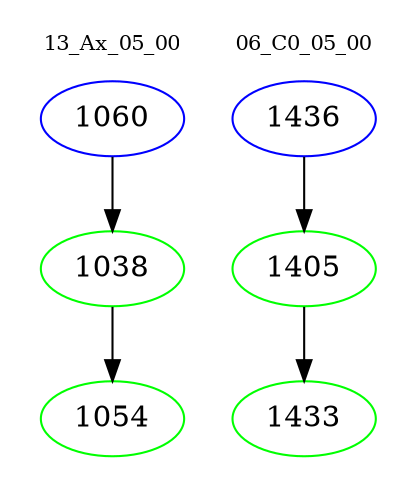 digraph{
subgraph cluster_0 {
color = white
label = "13_Ax_05_00";
fontsize=10;
T0_1060 [label="1060", color="blue"]
T0_1060 -> T0_1038 [color="black"]
T0_1038 [label="1038", color="green"]
T0_1038 -> T0_1054 [color="black"]
T0_1054 [label="1054", color="green"]
}
subgraph cluster_1 {
color = white
label = "06_C0_05_00";
fontsize=10;
T1_1436 [label="1436", color="blue"]
T1_1436 -> T1_1405 [color="black"]
T1_1405 [label="1405", color="green"]
T1_1405 -> T1_1433 [color="black"]
T1_1433 [label="1433", color="green"]
}
}
